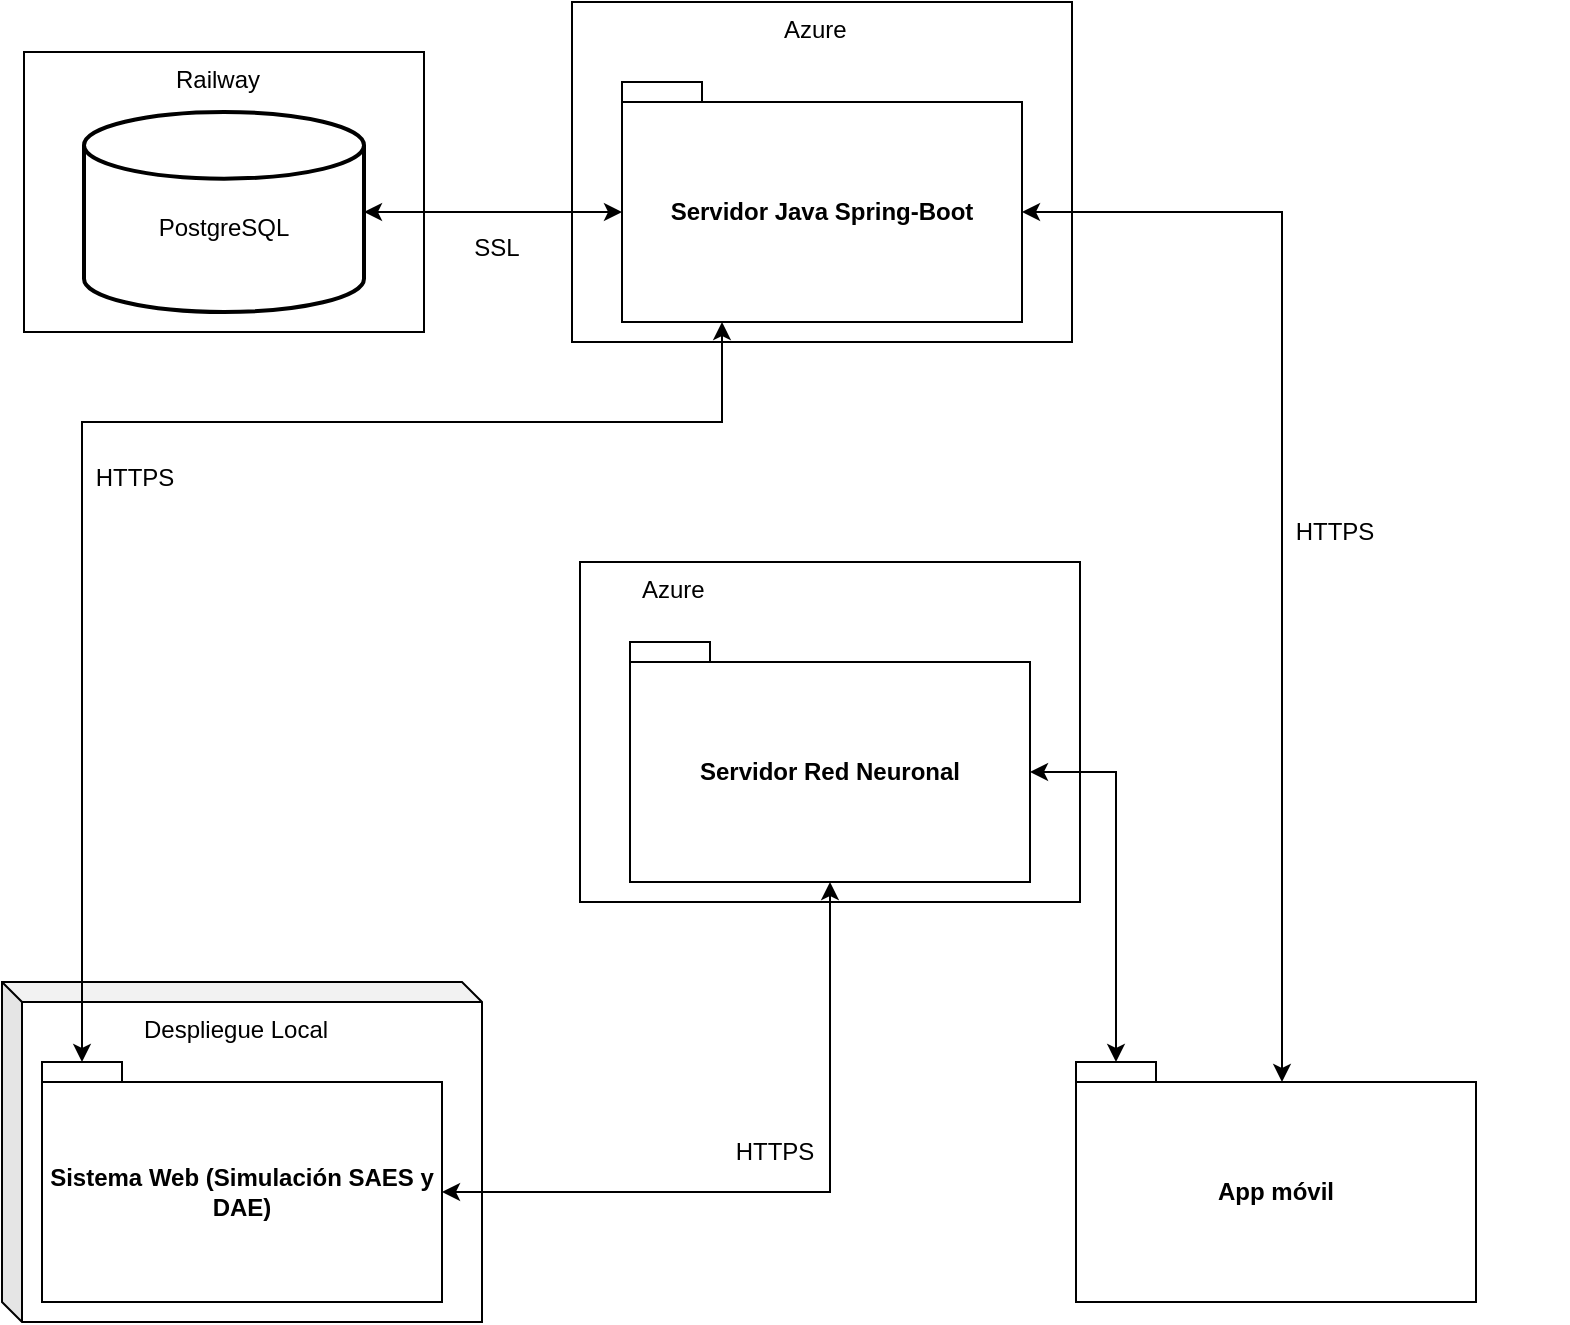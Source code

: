 <mxfile version="26.2.15">
  <diagram id="C5RBs43oDa-KdzZeNtuy" name="Page-1">
    <mxGraphModel dx="1426" dy="841" grid="1" gridSize="10" guides="1" tooltips="1" connect="1" arrows="1" fold="1" page="1" pageScale="1" pageWidth="850" pageHeight="1100" math="0" shadow="0">
      <root>
        <mxCell id="WIyWlLk6GJQsqaUBKTNV-0" />
        <mxCell id="WIyWlLk6GJQsqaUBKTNV-1" parent="WIyWlLk6GJQsqaUBKTNV-0" />
        <mxCell id="ogXubqWYbG88e3AvKR5g-23" value="" style="group" parent="WIyWlLk6GJQsqaUBKTNV-1" vertex="1" connectable="0">
          <mxGeometry x="346" y="340" width="250" height="170" as="geometry" />
        </mxCell>
        <mxCell id="ogXubqWYbG88e3AvKR5g-28" value="" style="group" parent="ogXubqWYbG88e3AvKR5g-23" vertex="1" connectable="0">
          <mxGeometry width="250" height="170" as="geometry" />
        </mxCell>
        <mxCell id="ogXubqWYbG88e3AvKR5g-24" value="" style="rounded=0;whiteSpace=wrap;html=1;" parent="ogXubqWYbG88e3AvKR5g-28" vertex="1">
          <mxGeometry width="250" height="170" as="geometry" />
        </mxCell>
        <mxCell id="ogXubqWYbG88e3AvKR5g-25" value="Azure" style="text;strokeColor=none;fillColor=none;spacingLeft=4;spacingRight=4;overflow=hidden;rotatable=0;points=[[0,0.5],[1,0.5]];portConstraint=eastwest;fontSize=12;whiteSpace=wrap;html=1;" parent="ogXubqWYbG88e3AvKR5g-28" vertex="1">
          <mxGeometry x="25" width="50" height="30" as="geometry" />
        </mxCell>
        <mxCell id="ogXubqWYbG88e3AvKR5g-3" value="Servidor Red Neuronal" style="shape=folder;fontStyle=1;tabWidth=40;tabHeight=10;tabPosition=left;html=1;boundedLbl=1;whiteSpace=wrap;" parent="ogXubqWYbG88e3AvKR5g-28" vertex="1">
          <mxGeometry x="25" y="40" width="200" height="120" as="geometry" />
        </mxCell>
        <mxCell id="ogXubqWYbG88e3AvKR5g-22" value="" style="group" parent="WIyWlLk6GJQsqaUBKTNV-1" vertex="1" connectable="0">
          <mxGeometry x="342" y="60" width="250" height="170" as="geometry" />
        </mxCell>
        <mxCell id="ogXubqWYbG88e3AvKR5g-11" value="" style="rounded=0;whiteSpace=wrap;html=1;" parent="ogXubqWYbG88e3AvKR5g-22" vertex="1">
          <mxGeometry width="250" height="170" as="geometry" />
        </mxCell>
        <mxCell id="ogXubqWYbG88e3AvKR5g-17" value="Azure" style="text;strokeColor=none;fillColor=none;spacingLeft=4;spacingRight=4;overflow=hidden;rotatable=0;points=[[0,0.5],[1,0.5]];portConstraint=eastwest;fontSize=12;whiteSpace=wrap;html=1;" parent="ogXubqWYbG88e3AvKR5g-22" vertex="1">
          <mxGeometry x="100" width="50" height="30" as="geometry" />
        </mxCell>
        <mxCell id="ogXubqWYbG88e3AvKR5g-1" value="Servidor Java Spring-Boot" style="shape=folder;fontStyle=1;tabWidth=40;tabHeight=10;tabPosition=left;html=1;boundedLbl=1;whiteSpace=wrap;" parent="WIyWlLk6GJQsqaUBKTNV-1" vertex="1">
          <mxGeometry x="367" y="100" width="200" height="120" as="geometry" />
        </mxCell>
        <mxCell id="ogXubqWYbG88e3AvKR5g-2" value="App móvil" style="shape=folder;fontStyle=1;tabWidth=40;tabHeight=10;tabPosition=left;html=1;boundedLbl=1;whiteSpace=wrap;" parent="WIyWlLk6GJQsqaUBKTNV-1" vertex="1">
          <mxGeometry x="594" y="590" width="200" height="120" as="geometry" />
        </mxCell>
        <mxCell id="ogXubqWYbG88e3AvKR5g-9" value="" style="group" parent="WIyWlLk6GJQsqaUBKTNV-1" vertex="1" connectable="0">
          <mxGeometry x="68" y="85" width="200" height="140" as="geometry" />
        </mxCell>
        <mxCell id="ogXubqWYbG88e3AvKR5g-8" value="" style="group" parent="ogXubqWYbG88e3AvKR5g-9" vertex="1" connectable="0">
          <mxGeometry width="200" height="140" as="geometry" />
        </mxCell>
        <mxCell id="ogXubqWYbG88e3AvKR5g-6" value="&lt;div&gt;&lt;br&gt;&lt;/div&gt;&lt;div&gt;&lt;br&gt;&lt;/div&gt;&lt;div&gt;&lt;br&gt;&lt;/div&gt;&lt;div&gt;&lt;br&gt;&lt;/div&gt;" style="rounded=0;whiteSpace=wrap;html=1;" parent="ogXubqWYbG88e3AvKR5g-8" vertex="1">
          <mxGeometry width="200" height="140" as="geometry" />
        </mxCell>
        <mxCell id="ogXubqWYbG88e3AvKR5g-7" value="Railway" style="text;strokeColor=none;fillColor=none;spacingLeft=4;spacingRight=4;overflow=hidden;rotatable=0;points=[[0,0.5],[1,0.5]];portConstraint=eastwest;fontSize=12;whiteSpace=wrap;html=1;" parent="ogXubqWYbG88e3AvKR5g-8" vertex="1">
          <mxGeometry x="70" width="60" height="30" as="geometry" />
        </mxCell>
        <mxCell id="ogXubqWYbG88e3AvKR5g-5" value="&lt;div&gt;&lt;br&gt;&lt;/div&gt;&lt;div&gt;PostgreSQL&lt;/div&gt;" style="strokeWidth=2;html=1;shape=mxgraph.flowchart.database;whiteSpace=wrap;" parent="ogXubqWYbG88e3AvKR5g-9" vertex="1">
          <mxGeometry x="30" y="30" width="140" height="100" as="geometry" />
        </mxCell>
        <mxCell id="ogXubqWYbG88e3AvKR5g-29" value="" style="endArrow=classic;startArrow=classic;html=1;rounded=0;exitX=1;exitY=0.5;exitDx=0;exitDy=0;exitPerimeter=0;entryX=0;entryY=0;entryDx=0;entryDy=65;entryPerimeter=0;" parent="WIyWlLk6GJQsqaUBKTNV-1" source="ogXubqWYbG88e3AvKR5g-5" target="ogXubqWYbG88e3AvKR5g-1" edge="1">
          <mxGeometry width="50" height="50" relative="1" as="geometry">
            <mxPoint x="417" y="360" as="sourcePoint" />
            <mxPoint x="467" y="310" as="targetPoint" />
          </mxGeometry>
        </mxCell>
        <mxCell id="ogXubqWYbG88e3AvKR5g-30" value="SSL" style="edgeLabel;html=1;align=center;verticalAlign=middle;resizable=0;points=[];fontSize=12;" parent="ogXubqWYbG88e3AvKR5g-29" vertex="1" connectable="0">
          <mxGeometry x="0.021" y="3" relative="1" as="geometry">
            <mxPoint y="21" as="offset" />
          </mxGeometry>
        </mxCell>
        <mxCell id="ogXubqWYbG88e3AvKR5g-31" value="" style="group" parent="WIyWlLk6GJQsqaUBKTNV-1" vertex="1" connectable="0">
          <mxGeometry x="57" y="550" width="240" height="170" as="geometry" />
        </mxCell>
        <mxCell id="ogXubqWYbG88e3AvKR5g-19" value="" style="shape=cube;whiteSpace=wrap;html=1;boundedLbl=1;backgroundOutline=1;darkOpacity=0.05;darkOpacity2=0.1;size=10;" parent="ogXubqWYbG88e3AvKR5g-31" vertex="1">
          <mxGeometry width="240" height="170" as="geometry" />
        </mxCell>
        <mxCell id="ogXubqWYbG88e3AvKR5g-4" value="Sistema Web (Simulación SAES y DAE)" style="shape=folder;fontStyle=1;tabWidth=40;tabHeight=10;tabPosition=left;html=1;boundedLbl=1;whiteSpace=wrap;" parent="ogXubqWYbG88e3AvKR5g-31" vertex="1">
          <mxGeometry x="20" y="40" width="200" height="120" as="geometry" />
        </mxCell>
        <mxCell id="ogXubqWYbG88e3AvKR5g-20" value="Despliegue Local" style="text;strokeColor=none;fillColor=none;spacingLeft=4;spacingRight=4;overflow=hidden;rotatable=0;points=[[0,0.5],[1,0.5]];portConstraint=eastwest;fontSize=12;whiteSpace=wrap;html=1;" parent="ogXubqWYbG88e3AvKR5g-31" vertex="1">
          <mxGeometry x="65" y="10" width="110" height="30" as="geometry" />
        </mxCell>
        <mxCell id="ogXubqWYbG88e3AvKR5g-33" value="" style="endArrow=classic;startArrow=classic;html=1;rounded=0;entryX=0.25;entryY=1;entryDx=0;entryDy=0;entryPerimeter=0;exitX=0;exitY=0;exitDx=20;exitDy=0;exitPerimeter=0;" parent="WIyWlLk6GJQsqaUBKTNV-1" source="ogXubqWYbG88e3AvKR5g-4" target="ogXubqWYbG88e3AvKR5g-1" edge="1">
          <mxGeometry width="50" height="50" relative="1" as="geometry">
            <mxPoint x="257" y="310" as="sourcePoint" />
            <mxPoint x="307" y="260" as="targetPoint" />
            <Array as="points">
              <mxPoint x="97" y="270" />
              <mxPoint x="417" y="270" />
            </Array>
          </mxGeometry>
        </mxCell>
        <mxCell id="ogXubqWYbG88e3AvKR5g-36" value="" style="endArrow=classic;startArrow=classic;html=1;rounded=0;entryX=0.515;entryY=0.083;entryDx=0;entryDy=0;entryPerimeter=0;exitX=0;exitY=0;exitDx=200;exitDy=65;exitPerimeter=0;" parent="WIyWlLk6GJQsqaUBKTNV-1" source="ogXubqWYbG88e3AvKR5g-1" target="ogXubqWYbG88e3AvKR5g-2" edge="1">
          <mxGeometry width="50" height="50" relative="1" as="geometry">
            <mxPoint x="677" y="670" as="sourcePoint" />
            <mxPoint x="727" y="620" as="targetPoint" />
            <Array as="points">
              <mxPoint x="697" y="165" />
            </Array>
          </mxGeometry>
        </mxCell>
        <mxCell id="ogXubqWYbG88e3AvKR5g-37" value="" style="endArrow=classic;startArrow=classic;html=1;rounded=0;exitX=0;exitY=0;exitDx=200;exitDy=65;exitPerimeter=0;entryX=0.5;entryY=1;entryDx=0;entryDy=0;entryPerimeter=0;" parent="WIyWlLk6GJQsqaUBKTNV-1" source="ogXubqWYbG88e3AvKR5g-4" target="ogXubqWYbG88e3AvKR5g-3" edge="1">
          <mxGeometry width="50" height="50" relative="1" as="geometry">
            <mxPoint x="417" y="360" as="sourcePoint" />
            <mxPoint x="467" y="310" as="targetPoint" />
            <Array as="points">
              <mxPoint x="471" y="655" />
            </Array>
          </mxGeometry>
        </mxCell>
        <mxCell id="ogXubqWYbG88e3AvKR5g-38" value="HTTPS" style="edgeLabel;html=1;align=center;verticalAlign=middle;resizable=0;points=[];fontSize=12;" parent="WIyWlLk6GJQsqaUBKTNV-1" vertex="1" connectable="0">
          <mxGeometry x="240" y="193" as="geometry">
            <mxPoint x="-117" y="105" as="offset" />
          </mxGeometry>
        </mxCell>
        <mxCell id="ogXubqWYbG88e3AvKR5g-40" value="HTTPS" style="edgeLabel;html=1;align=center;verticalAlign=middle;resizable=0;points=[];fontSize=12;" parent="WIyWlLk6GJQsqaUBKTNV-1" vertex="1" connectable="0">
          <mxGeometry x="840" y="220" as="geometry">
            <mxPoint x="-117" y="105" as="offset" />
          </mxGeometry>
        </mxCell>
        <mxCell id="ogXubqWYbG88e3AvKR5g-41" value="HTTPS" style="edgeLabel;html=1;align=center;verticalAlign=middle;resizable=0;points=[];fontSize=12;" parent="WIyWlLk6GJQsqaUBKTNV-1" vertex="1" connectable="0">
          <mxGeometry x="560" y="530" as="geometry">
            <mxPoint x="-117" y="105" as="offset" />
          </mxGeometry>
        </mxCell>
        <mxCell id="-03x5jGjLI1ZPekiaZ1t-0" value="" style="endArrow=classic;startArrow=classic;html=1;rounded=0;entryX=0;entryY=0;entryDx=200;entryDy=65;entryPerimeter=0;exitX=0;exitY=0;exitDx=20;exitDy=0;exitPerimeter=0;" edge="1" parent="WIyWlLk6GJQsqaUBKTNV-1" source="ogXubqWYbG88e3AvKR5g-2" target="ogXubqWYbG88e3AvKR5g-3">
          <mxGeometry width="50" height="50" relative="1" as="geometry">
            <mxPoint x="400" y="460" as="sourcePoint" />
            <mxPoint x="450" y="410" as="targetPoint" />
            <Array as="points">
              <mxPoint x="614" y="445" />
            </Array>
          </mxGeometry>
        </mxCell>
      </root>
    </mxGraphModel>
  </diagram>
</mxfile>
